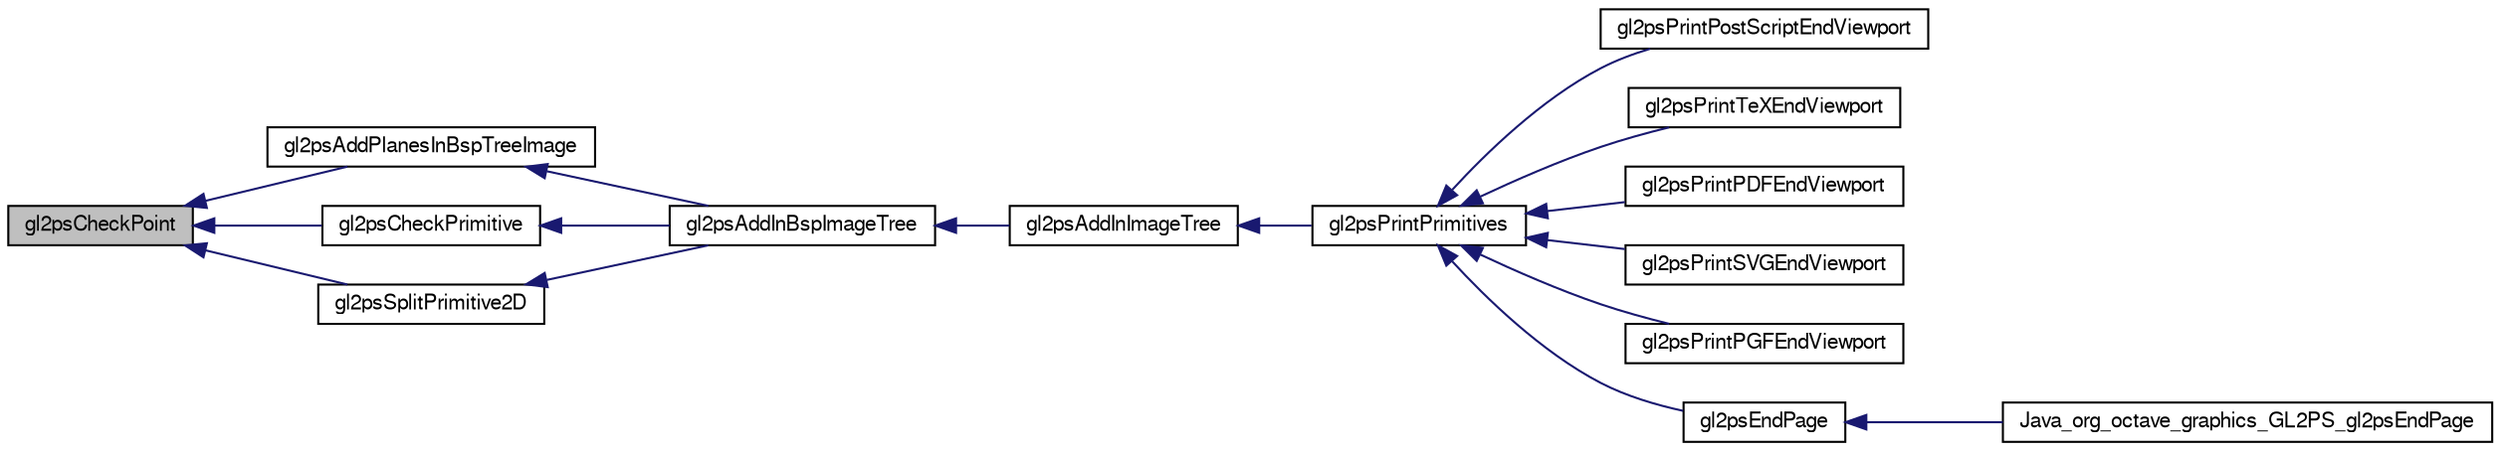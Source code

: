 digraph G
{
  edge [fontname="FreeSans",fontsize="10",labelfontname="FreeSans",labelfontsize="10"];
  node [fontname="FreeSans",fontsize="10",shape=record];
  rankdir="LR";
  Node1 [label="gl2psCheckPoint",height=0.2,width=0.4,color="black", fillcolor="grey75", style="filled" fontcolor="black"];
  Node1 -> Node2 [dir="back",color="midnightblue",fontsize="10",style="solid",fontname="FreeSans"];
  Node2 [label="gl2psAddPlanesInBspTreeImage",height=0.2,width=0.4,color="black", fillcolor="white", style="filled",URL="$gl2ps_8c.html#ab1064d859ab48e175347ec218c1a6da2"];
  Node2 -> Node3 [dir="back",color="midnightblue",fontsize="10",style="solid",fontname="FreeSans"];
  Node3 [label="gl2psAddInBspImageTree",height=0.2,width=0.4,color="black", fillcolor="white", style="filled",URL="$gl2ps_8c.html#aa32bfee41ede700e6f4ddd3feed55cb7"];
  Node3 -> Node4 [dir="back",color="midnightblue",fontsize="10",style="solid",fontname="FreeSans"];
  Node4 [label="gl2psAddInImageTree",height=0.2,width=0.4,color="black", fillcolor="white", style="filled",URL="$gl2ps_8c.html#ac922753ff2ccd48beec9c2376f271258"];
  Node4 -> Node5 [dir="back",color="midnightblue",fontsize="10",style="solid",fontname="FreeSans"];
  Node5 [label="gl2psPrintPrimitives",height=0.2,width=0.4,color="black", fillcolor="white", style="filled",URL="$gl2ps_8c.html#a2a8f02c7a6eab001539f77b01f6d1941"];
  Node5 -> Node6 [dir="back",color="midnightblue",fontsize="10",style="solid",fontname="FreeSans"];
  Node6 [label="gl2psPrintPostScriptEndViewport",height=0.2,width=0.4,color="black", fillcolor="white", style="filled",URL="$gl2ps_8c.html#a3b0407153bd204bbcd617bf5a58ccd1c"];
  Node5 -> Node7 [dir="back",color="midnightblue",fontsize="10",style="solid",fontname="FreeSans"];
  Node7 [label="gl2psPrintTeXEndViewport",height=0.2,width=0.4,color="black", fillcolor="white", style="filled",URL="$gl2ps_8c.html#aa6c5bfc1045d8ad7b804164a3dc5fba8"];
  Node5 -> Node8 [dir="back",color="midnightblue",fontsize="10",style="solid",fontname="FreeSans"];
  Node8 [label="gl2psPrintPDFEndViewport",height=0.2,width=0.4,color="black", fillcolor="white", style="filled",URL="$gl2ps_8c.html#ab5bab8e233f1b7764e4747e3d8417d77"];
  Node5 -> Node9 [dir="back",color="midnightblue",fontsize="10",style="solid",fontname="FreeSans"];
  Node9 [label="gl2psPrintSVGEndViewport",height=0.2,width=0.4,color="black", fillcolor="white", style="filled",URL="$gl2ps_8c.html#a87f0c591d086c9139c5ea40cdb3bf64b"];
  Node5 -> Node10 [dir="back",color="midnightblue",fontsize="10",style="solid",fontname="FreeSans"];
  Node10 [label="gl2psPrintPGFEndViewport",height=0.2,width=0.4,color="black", fillcolor="white", style="filled",URL="$gl2ps_8c.html#ad1fb2099f1148001f84b7fe92f91089c"];
  Node5 -> Node11 [dir="back",color="midnightblue",fontsize="10",style="solid",fontname="FreeSans"];
  Node11 [label="gl2psEndPage",height=0.2,width=0.4,color="black", fillcolor="white", style="filled",URL="$gl2ps_8h.html#aaf866dd47c48600f1a724ddc49961a87"];
  Node11 -> Node12 [dir="back",color="midnightblue",fontsize="10",style="solid",fontname="FreeSans"];
  Node12 [label="Java_org_octave_graphics_GL2PS_gl2psEndPage",height=0.2,width=0.4,color="black", fillcolor="white", style="filled",URL="$gl2ps__java_8c.html#a42f69f605fe17bb51e569a004152f98a"];
  Node1 -> Node13 [dir="back",color="midnightblue",fontsize="10",style="solid",fontname="FreeSans"];
  Node13 [label="gl2psCheckPrimitive",height=0.2,width=0.4,color="black", fillcolor="white", style="filled",URL="$gl2ps_8c.html#a9209bdc608c6bf1973266e072465c7ba"];
  Node13 -> Node3 [dir="back",color="midnightblue",fontsize="10",style="solid",fontname="FreeSans"];
  Node1 -> Node14 [dir="back",color="midnightblue",fontsize="10",style="solid",fontname="FreeSans"];
  Node14 [label="gl2psSplitPrimitive2D",height=0.2,width=0.4,color="black", fillcolor="white", style="filled",URL="$gl2ps_8c.html#a27b55ebcdb7d29677eb7985e1cd437d4"];
  Node14 -> Node3 [dir="back",color="midnightblue",fontsize="10",style="solid",fontname="FreeSans"];
}
